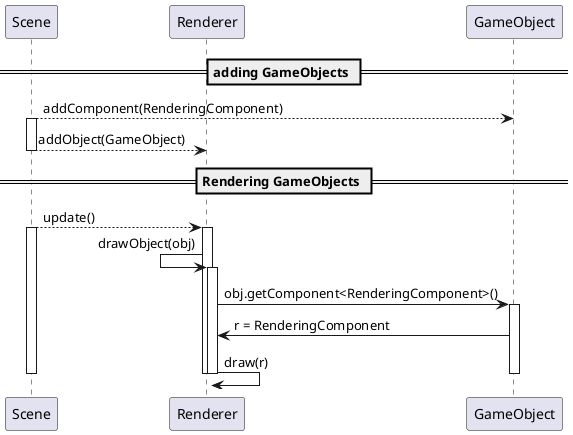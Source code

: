 @startuml

participant Scene
participant Renderer
participant GameObject

== adding GameObjects ==

Scene --> GameObject : addComponent(RenderingComponent)
activate Scene

Scene --> Renderer : addObject(GameObject)
deactivate Scene

== Rendering GameObjects ==

Scene --> Renderer : update()
activate Scene
activate Renderer
Renderer <- Renderer : drawObject(obj)
activate Renderer
Renderer -> GameObject : obj.getComponent<RenderingComponent>()
activate GameObject
Renderer <- GameObject : r = RenderingComponent
Renderer -> Renderer : draw(r)
deactivate Renderer
deactivate GameObject
deactivate Renderer
deactivate Scene

@enduml
